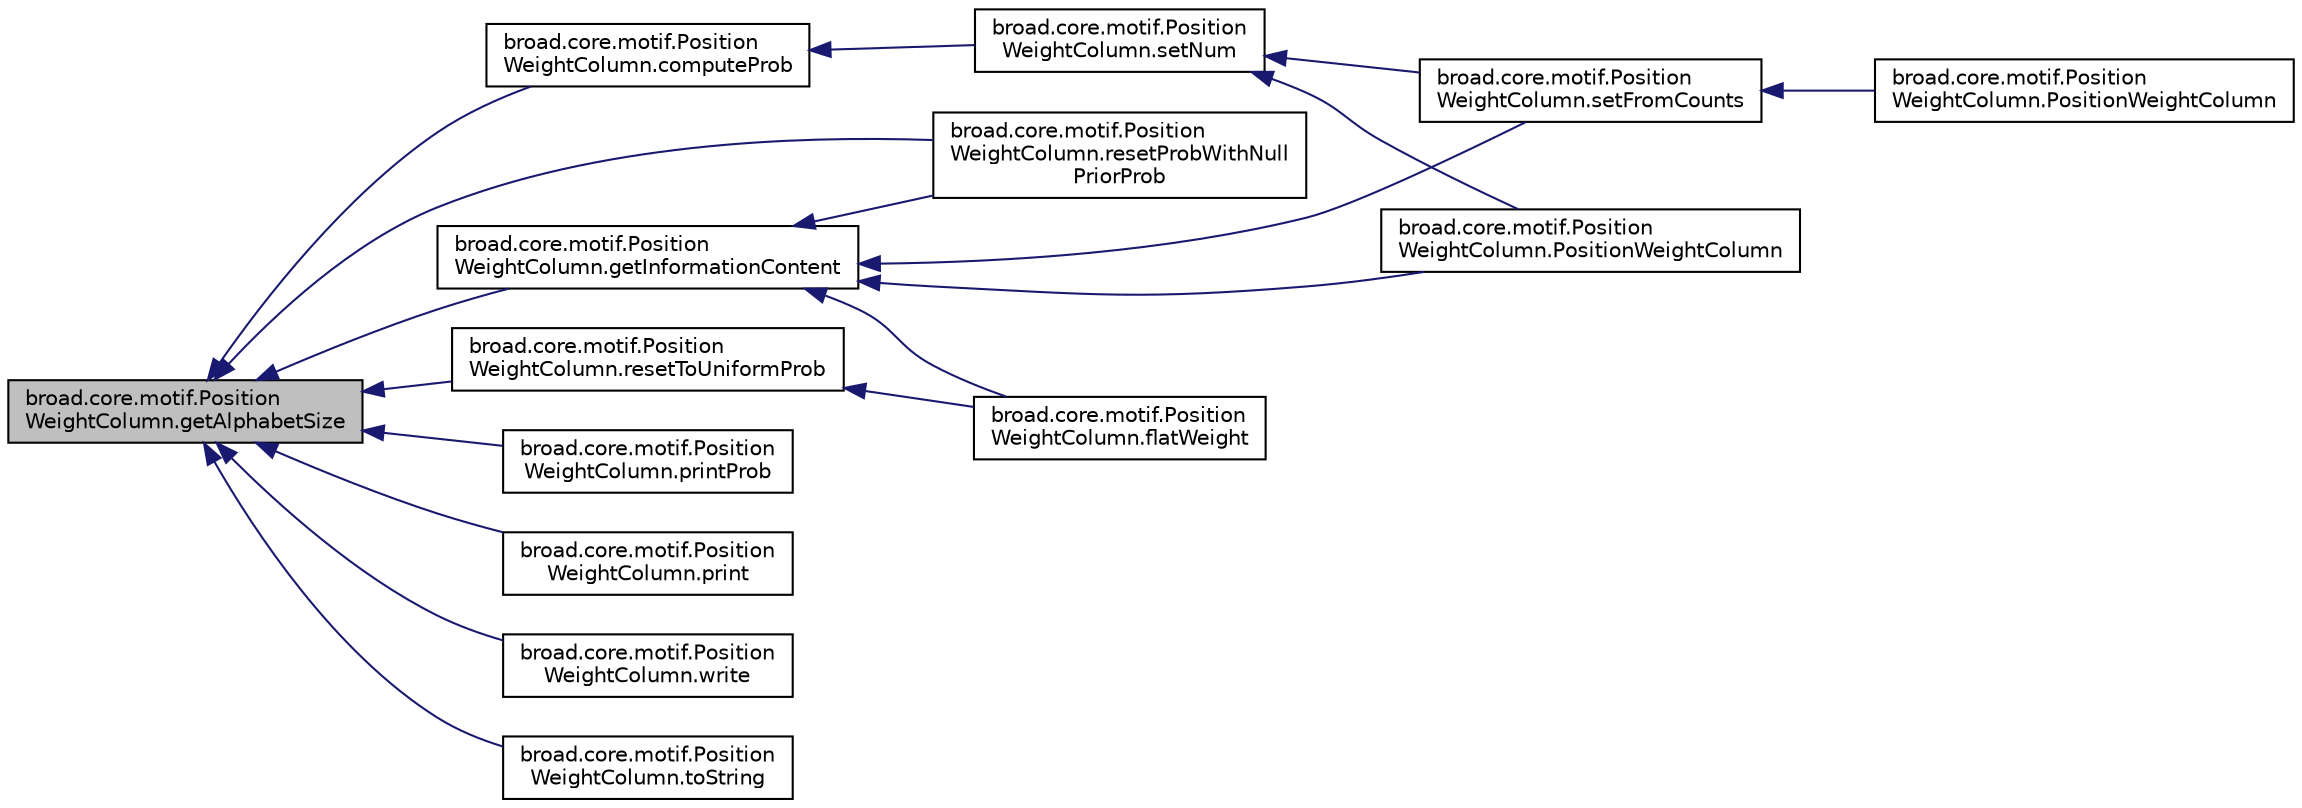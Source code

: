 digraph "broad.core.motif.PositionWeightColumn.getAlphabetSize"
{
  edge [fontname="Helvetica",fontsize="10",labelfontname="Helvetica",labelfontsize="10"];
  node [fontname="Helvetica",fontsize="10",shape=record];
  rankdir="LR";
  Node1 [label="broad.core.motif.Position\lWeightColumn.getAlphabetSize",height=0.2,width=0.4,color="black", fillcolor="grey75", style="filled" fontcolor="black"];
  Node1 -> Node2 [dir="back",color="midnightblue",fontsize="10",style="solid"];
  Node2 [label="broad.core.motif.Position\lWeightColumn.resetProbWithNull\lPriorProb",height=0.2,width=0.4,color="black", fillcolor="white", style="filled",URL="$classbroad_1_1core_1_1motif_1_1_position_weight_column.html#a51ef60325e0fb8d1b2487cc9a6741748"];
  Node1 -> Node3 [dir="back",color="midnightblue",fontsize="10",style="solid"];
  Node3 [label="broad.core.motif.Position\lWeightColumn.computeProb",height=0.2,width=0.4,color="black", fillcolor="white", style="filled",URL="$classbroad_1_1core_1_1motif_1_1_position_weight_column.html#a43ec5b48d9467a142242c9e3c4e4863e"];
  Node3 -> Node4 [dir="back",color="midnightblue",fontsize="10",style="solid"];
  Node4 [label="broad.core.motif.Position\lWeightColumn.setNum",height=0.2,width=0.4,color="black", fillcolor="white", style="filled",URL="$classbroad_1_1core_1_1motif_1_1_position_weight_column.html#a6a093c62c5e480fdb2896978d4fb97cd"];
  Node4 -> Node5 [dir="back",color="midnightblue",fontsize="10",style="solid"];
  Node5 [label="broad.core.motif.Position\lWeightColumn.PositionWeightColumn",height=0.2,width=0.4,color="black", fillcolor="white", style="filled",URL="$classbroad_1_1core_1_1motif_1_1_position_weight_column.html#a5baf30adf4feb6bc792f5e3a3f07a453"];
  Node4 -> Node6 [dir="back",color="midnightblue",fontsize="10",style="solid"];
  Node6 [label="broad.core.motif.Position\lWeightColumn.setFromCounts",height=0.2,width=0.4,color="black", fillcolor="white", style="filled",URL="$classbroad_1_1core_1_1motif_1_1_position_weight_column.html#aa264b4ccb3a80288204ac503d629cda3"];
  Node6 -> Node7 [dir="back",color="midnightblue",fontsize="10",style="solid"];
  Node7 [label="broad.core.motif.Position\lWeightColumn.PositionWeightColumn",height=0.2,width=0.4,color="black", fillcolor="white", style="filled",URL="$classbroad_1_1core_1_1motif_1_1_position_weight_column.html#a9cdd51008dd45f606b1467484c0b21a7"];
  Node1 -> Node8 [dir="back",color="midnightblue",fontsize="10",style="solid"];
  Node8 [label="broad.core.motif.Position\lWeightColumn.printProb",height=0.2,width=0.4,color="black", fillcolor="white", style="filled",URL="$classbroad_1_1core_1_1motif_1_1_position_weight_column.html#a1ca0b6c53be56651b221416797055320"];
  Node1 -> Node9 [dir="back",color="midnightblue",fontsize="10",style="solid"];
  Node9 [label="broad.core.motif.Position\lWeightColumn.print",height=0.2,width=0.4,color="black", fillcolor="white", style="filled",URL="$classbroad_1_1core_1_1motif_1_1_position_weight_column.html#a0dd23bc82d78d538874827c25cec10e3"];
  Node1 -> Node10 [dir="back",color="midnightblue",fontsize="10",style="solid"];
  Node10 [label="broad.core.motif.Position\lWeightColumn.getInformationContent",height=0.2,width=0.4,color="black", fillcolor="white", style="filled",URL="$classbroad_1_1core_1_1motif_1_1_position_weight_column.html#ac3d42c98e9344071ac290237548d7337"];
  Node10 -> Node5 [dir="back",color="midnightblue",fontsize="10",style="solid"];
  Node10 -> Node2 [dir="back",color="midnightblue",fontsize="10",style="solid"];
  Node10 -> Node6 [dir="back",color="midnightblue",fontsize="10",style="solid"];
  Node10 -> Node11 [dir="back",color="midnightblue",fontsize="10",style="solid"];
  Node11 [label="broad.core.motif.Position\lWeightColumn.flatWeight",height=0.2,width=0.4,color="black", fillcolor="white", style="filled",URL="$classbroad_1_1core_1_1motif_1_1_position_weight_column.html#a1900813fbbbfb3b2b4a80fb1a168698c"];
  Node1 -> Node12 [dir="back",color="midnightblue",fontsize="10",style="solid"];
  Node12 [label="broad.core.motif.Position\lWeightColumn.resetToUniformProb",height=0.2,width=0.4,color="black", fillcolor="white", style="filled",URL="$classbroad_1_1core_1_1motif_1_1_position_weight_column.html#a526ed9055573827b2ccff975140a362f"];
  Node12 -> Node11 [dir="back",color="midnightblue",fontsize="10",style="solid"];
  Node1 -> Node13 [dir="back",color="midnightblue",fontsize="10",style="solid"];
  Node13 [label="broad.core.motif.Position\lWeightColumn.write",height=0.2,width=0.4,color="black", fillcolor="white", style="filled",URL="$classbroad_1_1core_1_1motif_1_1_position_weight_column.html#ab4c32a7c518a414824ead8566a550762"];
  Node1 -> Node14 [dir="back",color="midnightblue",fontsize="10",style="solid"];
  Node14 [label="broad.core.motif.Position\lWeightColumn.toString",height=0.2,width=0.4,color="black", fillcolor="white", style="filled",URL="$classbroad_1_1core_1_1motif_1_1_position_weight_column.html#a5fd84a54189f40058feb2c570a427fd9"];
}
